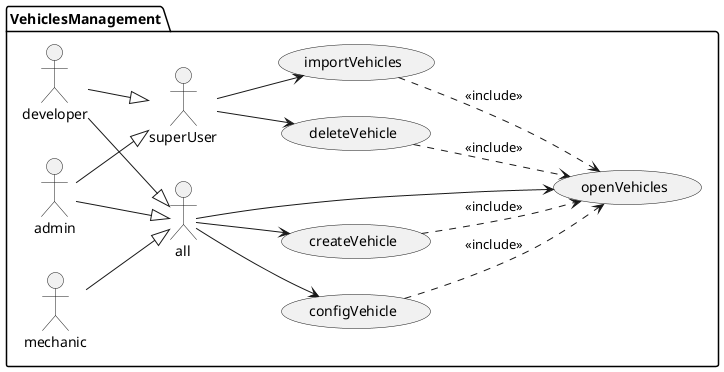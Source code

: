 @startuml

left to right direction


package VehiclesManagement {
:mechanic: --|> :all:
:admin: --|> :all:
:developer: --|> :all:

:admin: --|> :superUser:
:developer: --|> :superUser:

:all: --> (createVehicle)
(createVehicle) ..> (openVehicles) :<<include>>
:all: --> (configVehicle)
(configVehicle) ..> (openVehicles) : <<include>>
:superUser: --> (deleteVehicle)
(deleteVehicle) ..> (openVehicles) : <<include>>
:superUser: --> (importVehicles)
:all: --> (openVehicles)
(importVehicles) ..> (openVehicles) : <<include>>

}

@enduml
